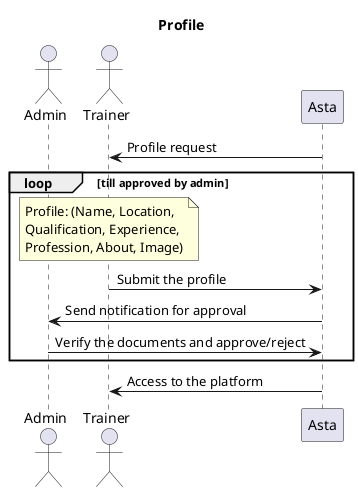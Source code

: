 @startuml

title Profile
actor Admin
actor Trainer
participant Asta

Asta -> Trainer: Profile request
loop till approved by admin
note over Trainer: Profile: (Name, Location, \nQualification, Experience, \nProfession, About, Image)
Trainer -> Asta: Submit the profile
Asta -> Admin: Send notification for approval
Admin -> Asta: Verify the documents and approve/reject
end
Asta -> Trainer: Access to the platform
@enduml